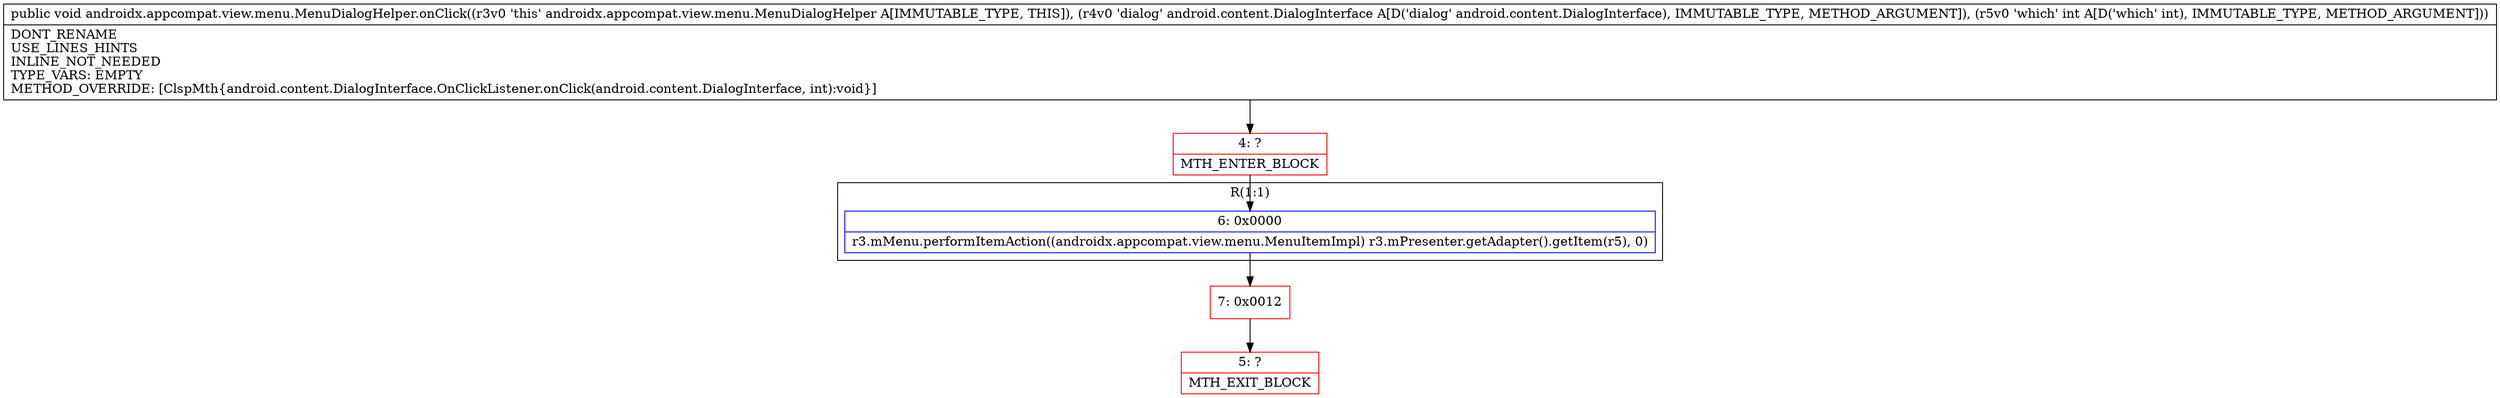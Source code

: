 digraph "CFG forandroidx.appcompat.view.menu.MenuDialogHelper.onClick(Landroid\/content\/DialogInterface;I)V" {
subgraph cluster_Region_461502417 {
label = "R(1:1)";
node [shape=record,color=blue];
Node_6 [shape=record,label="{6\:\ 0x0000|r3.mMenu.performItemAction((androidx.appcompat.view.menu.MenuItemImpl) r3.mPresenter.getAdapter().getItem(r5), 0)\l}"];
}
Node_4 [shape=record,color=red,label="{4\:\ ?|MTH_ENTER_BLOCK\l}"];
Node_7 [shape=record,color=red,label="{7\:\ 0x0012}"];
Node_5 [shape=record,color=red,label="{5\:\ ?|MTH_EXIT_BLOCK\l}"];
MethodNode[shape=record,label="{public void androidx.appcompat.view.menu.MenuDialogHelper.onClick((r3v0 'this' androidx.appcompat.view.menu.MenuDialogHelper A[IMMUTABLE_TYPE, THIS]), (r4v0 'dialog' android.content.DialogInterface A[D('dialog' android.content.DialogInterface), IMMUTABLE_TYPE, METHOD_ARGUMENT]), (r5v0 'which' int A[D('which' int), IMMUTABLE_TYPE, METHOD_ARGUMENT]))  | DONT_RENAME\lUSE_LINES_HINTS\lINLINE_NOT_NEEDED\lTYPE_VARS: EMPTY\lMETHOD_OVERRIDE: [ClspMth\{android.content.DialogInterface.OnClickListener.onClick(android.content.DialogInterface, int):void\}]\l}"];
MethodNode -> Node_4;Node_6 -> Node_7;
Node_4 -> Node_6;
Node_7 -> Node_5;
}

